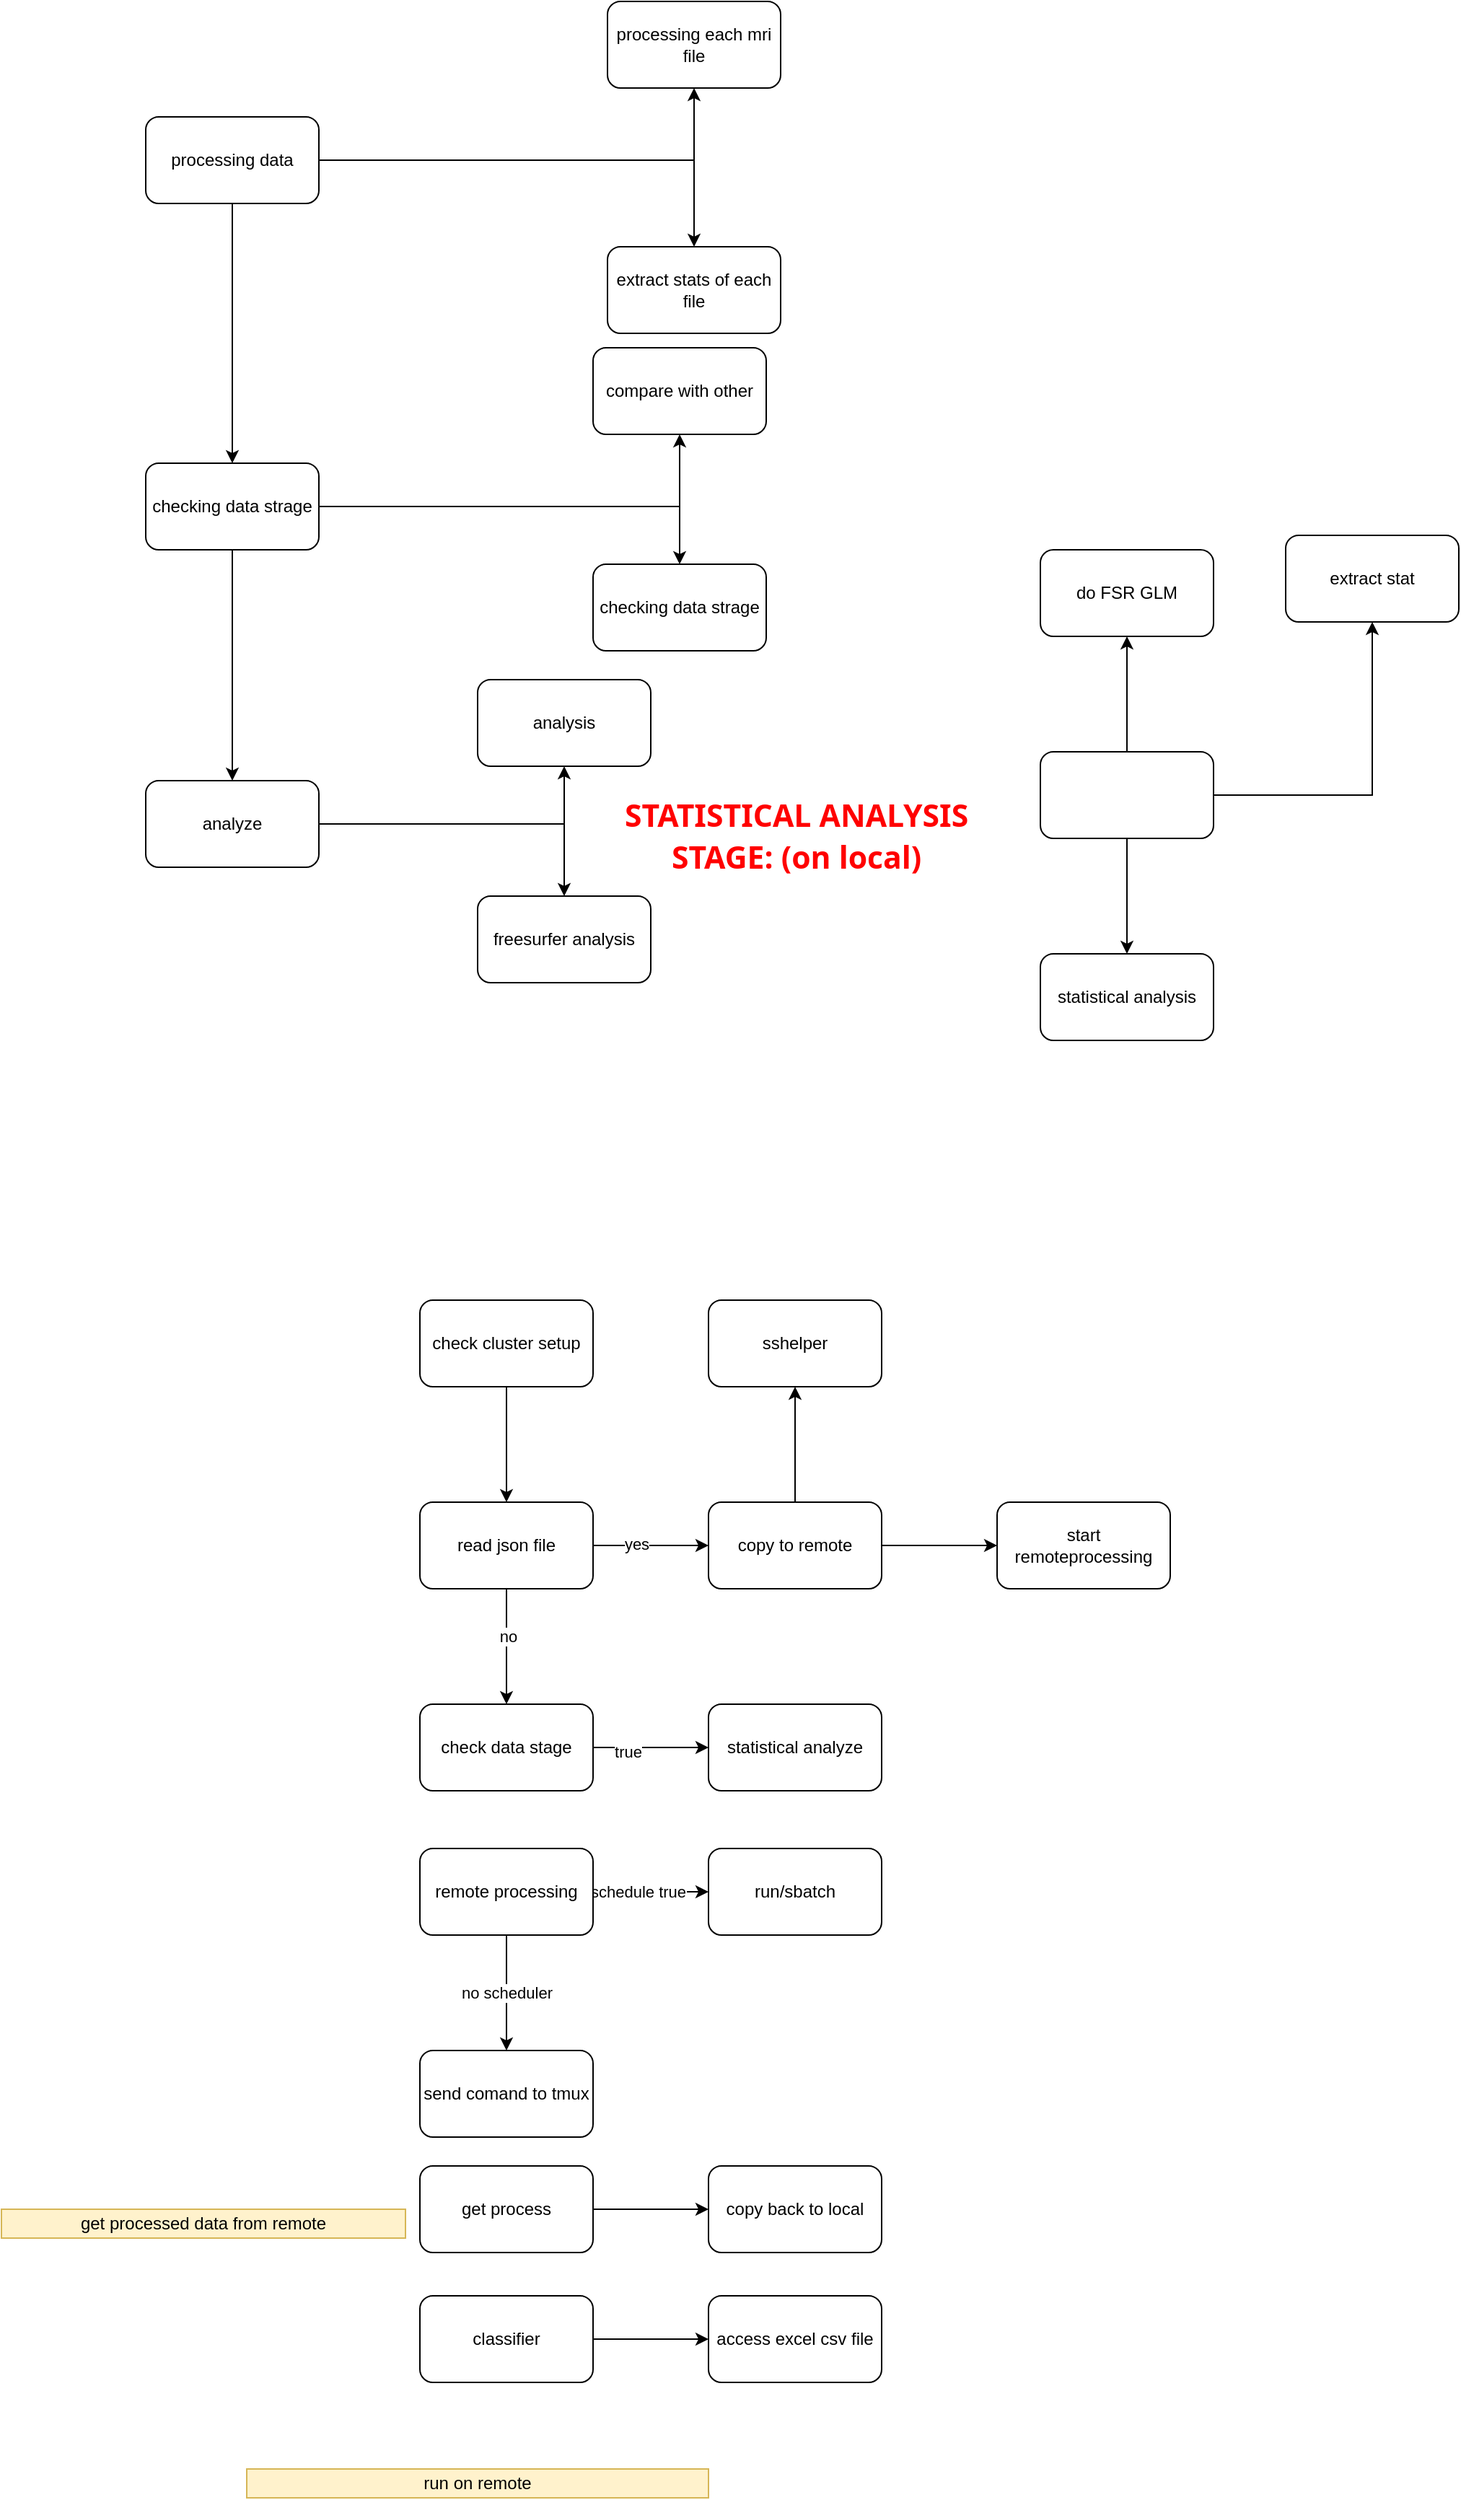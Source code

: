 <mxfile version="13.2.4" type="device"><diagram id="C5RBs43oDa-KdzZeNtuy" name="Page-1"><mxGraphModel dx="902" dy="1872" grid="1" gridSize="10" guides="1" tooltips="1" connect="1" arrows="1" fold="1" page="1" pageScale="1" pageWidth="827" pageHeight="1169" math="0" shadow="0"><root><mxCell id="WIyWlLk6GJQsqaUBKTNV-0"/><mxCell id="WIyWlLk6GJQsqaUBKTNV-1" parent="WIyWlLk6GJQsqaUBKTNV-0"/><mxCell id="tA2MRfNbjuCowzTGuJIH-2" value="" style="edgeStyle=orthogonalEdgeStyle;rounded=0;orthogonalLoop=1;jettySize=auto;html=1;" edge="1" parent="WIyWlLk6GJQsqaUBKTNV-1" source="tA2MRfNbjuCowzTGuJIH-0" target="tA2MRfNbjuCowzTGuJIH-1"><mxGeometry relative="1" as="geometry"/></mxCell><mxCell id="tA2MRfNbjuCowzTGuJIH-6" value="" style="edgeStyle=orthogonalEdgeStyle;rounded=0;orthogonalLoop=1;jettySize=auto;html=1;" edge="1" parent="WIyWlLk6GJQsqaUBKTNV-1" source="tA2MRfNbjuCowzTGuJIH-0" target="tA2MRfNbjuCowzTGuJIH-5"><mxGeometry relative="1" as="geometry"/></mxCell><mxCell id="tA2MRfNbjuCowzTGuJIH-8" value="" style="edgeStyle=orthogonalEdgeStyle;rounded=0;orthogonalLoop=1;jettySize=auto;html=1;" edge="1" parent="WIyWlLk6GJQsqaUBKTNV-1" source="tA2MRfNbjuCowzTGuJIH-0" target="tA2MRfNbjuCowzTGuJIH-7"><mxGeometry relative="1" as="geometry"/></mxCell><mxCell id="tA2MRfNbjuCowzTGuJIH-0" value="processing data&lt;br&gt;" style="rounded=1;whiteSpace=wrap;html=1;" vertex="1" parent="WIyWlLk6GJQsqaUBKTNV-1"><mxGeometry x="160" y="-110" width="120" height="60" as="geometry"/></mxCell><mxCell id="tA2MRfNbjuCowzTGuJIH-7" value="extract stats of each file" style="rounded=1;whiteSpace=wrap;html=1;" vertex="1" parent="WIyWlLk6GJQsqaUBKTNV-1"><mxGeometry x="480" y="-20" width="120" height="60" as="geometry"/></mxCell><mxCell id="tA2MRfNbjuCowzTGuJIH-5" value="processing each mri file&lt;br&gt;" style="rounded=1;whiteSpace=wrap;html=1;" vertex="1" parent="WIyWlLk6GJQsqaUBKTNV-1"><mxGeometry x="480" y="-190" width="120" height="60" as="geometry"/></mxCell><mxCell id="tA2MRfNbjuCowzTGuJIH-4" value="" style="edgeStyle=orthogonalEdgeStyle;rounded=0;orthogonalLoop=1;jettySize=auto;html=1;" edge="1" parent="WIyWlLk6GJQsqaUBKTNV-1" source="tA2MRfNbjuCowzTGuJIH-1" target="tA2MRfNbjuCowzTGuJIH-3"><mxGeometry relative="1" as="geometry"/></mxCell><mxCell id="tA2MRfNbjuCowzTGuJIH-10" value="" style="edgeStyle=orthogonalEdgeStyle;rounded=0;orthogonalLoop=1;jettySize=auto;html=1;" edge="1" parent="WIyWlLk6GJQsqaUBKTNV-1" source="tA2MRfNbjuCowzTGuJIH-1" target="tA2MRfNbjuCowzTGuJIH-9"><mxGeometry relative="1" as="geometry"/></mxCell><mxCell id="tA2MRfNbjuCowzTGuJIH-12" value="" style="edgeStyle=orthogonalEdgeStyle;rounded=0;orthogonalLoop=1;jettySize=auto;html=1;" edge="1" parent="WIyWlLk6GJQsqaUBKTNV-1" source="tA2MRfNbjuCowzTGuJIH-1" target="tA2MRfNbjuCowzTGuJIH-11"><mxGeometry relative="1" as="geometry"/></mxCell><mxCell id="tA2MRfNbjuCowzTGuJIH-1" value="checking data strage&lt;br&gt;" style="rounded=1;whiteSpace=wrap;html=1;" vertex="1" parent="WIyWlLk6GJQsqaUBKTNV-1"><mxGeometry x="160" y="130" width="120" height="60" as="geometry"/></mxCell><mxCell id="tA2MRfNbjuCowzTGuJIH-11" value="checking data strage&lt;br&gt;" style="rounded=1;whiteSpace=wrap;html=1;" vertex="1" parent="WIyWlLk6GJQsqaUBKTNV-1"><mxGeometry x="470" y="200" width="120" height="60" as="geometry"/></mxCell><mxCell id="tA2MRfNbjuCowzTGuJIH-9" value="compare with other" style="rounded=1;whiteSpace=wrap;html=1;" vertex="1" parent="WIyWlLk6GJQsqaUBKTNV-1"><mxGeometry x="470" y="50" width="120" height="60" as="geometry"/></mxCell><mxCell id="tA2MRfNbjuCowzTGuJIH-14" value="" style="edgeStyle=orthogonalEdgeStyle;rounded=0;orthogonalLoop=1;jettySize=auto;html=1;" edge="1" parent="WIyWlLk6GJQsqaUBKTNV-1" source="tA2MRfNbjuCowzTGuJIH-3" target="tA2MRfNbjuCowzTGuJIH-13"><mxGeometry relative="1" as="geometry"/></mxCell><mxCell id="tA2MRfNbjuCowzTGuJIH-16" value="" style="edgeStyle=orthogonalEdgeStyle;rounded=0;orthogonalLoop=1;jettySize=auto;html=1;" edge="1" parent="WIyWlLk6GJQsqaUBKTNV-1" source="tA2MRfNbjuCowzTGuJIH-3" target="tA2MRfNbjuCowzTGuJIH-15"><mxGeometry relative="1" as="geometry"/></mxCell><mxCell id="tA2MRfNbjuCowzTGuJIH-3" value="analyze" style="rounded=1;whiteSpace=wrap;html=1;" vertex="1" parent="WIyWlLk6GJQsqaUBKTNV-1"><mxGeometry x="160" y="350" width="120" height="60" as="geometry"/></mxCell><mxCell id="tA2MRfNbjuCowzTGuJIH-15" value="freesurfer analysis" style="rounded=1;whiteSpace=wrap;html=1;" vertex="1" parent="WIyWlLk6GJQsqaUBKTNV-1"><mxGeometry x="390" y="430" width="120" height="60" as="geometry"/></mxCell><mxCell id="tA2MRfNbjuCowzTGuJIH-13" value="analysis" style="rounded=1;whiteSpace=wrap;html=1;" vertex="1" parent="WIyWlLk6GJQsqaUBKTNV-1"><mxGeometry x="390" y="280" width="120" height="60" as="geometry"/></mxCell><mxCell id="tA2MRfNbjuCowzTGuJIH-19" value="" style="edgeStyle=orthogonalEdgeStyle;rounded=0;orthogonalLoop=1;jettySize=auto;html=1;" edge="1" parent="WIyWlLk6GJQsqaUBKTNV-1" source="tA2MRfNbjuCowzTGuJIH-17" target="tA2MRfNbjuCowzTGuJIH-18"><mxGeometry relative="1" as="geometry"/></mxCell><mxCell id="tA2MRfNbjuCowzTGuJIH-17" value="check cluster setup" style="rounded=1;whiteSpace=wrap;html=1;" vertex="1" parent="WIyWlLk6GJQsqaUBKTNV-1"><mxGeometry x="350" y="710" width="120" height="60" as="geometry"/></mxCell><mxCell id="tA2MRfNbjuCowzTGuJIH-21" value="" style="edgeStyle=orthogonalEdgeStyle;rounded=0;orthogonalLoop=1;jettySize=auto;html=1;" edge="1" parent="WIyWlLk6GJQsqaUBKTNV-1" source="tA2MRfNbjuCowzTGuJIH-18" target="tA2MRfNbjuCowzTGuJIH-20"><mxGeometry relative="1" as="geometry"/></mxCell><mxCell id="tA2MRfNbjuCowzTGuJIH-27" value="yes" style="edgeLabel;html=1;align=center;verticalAlign=middle;resizable=0;points=[];" vertex="1" connectable="0" parent="tA2MRfNbjuCowzTGuJIH-21"><mxGeometry x="-0.25" y="1" relative="1" as="geometry"><mxPoint as="offset"/></mxGeometry></mxCell><mxCell id="tA2MRfNbjuCowzTGuJIH-25" value="" style="edgeStyle=orthogonalEdgeStyle;rounded=0;orthogonalLoop=1;jettySize=auto;html=1;" edge="1" parent="WIyWlLk6GJQsqaUBKTNV-1" source="tA2MRfNbjuCowzTGuJIH-18" target="tA2MRfNbjuCowzTGuJIH-24"><mxGeometry relative="1" as="geometry"/></mxCell><mxCell id="tA2MRfNbjuCowzTGuJIH-26" value="no" style="edgeLabel;html=1;align=center;verticalAlign=middle;resizable=0;points=[];" vertex="1" connectable="0" parent="tA2MRfNbjuCowzTGuJIH-25"><mxGeometry x="-0.175" y="1" relative="1" as="geometry"><mxPoint as="offset"/></mxGeometry></mxCell><mxCell id="tA2MRfNbjuCowzTGuJIH-18" value="read json file" style="rounded=1;whiteSpace=wrap;html=1;" vertex="1" parent="WIyWlLk6GJQsqaUBKTNV-1"><mxGeometry x="350" y="850" width="120" height="60" as="geometry"/></mxCell><mxCell id="tA2MRfNbjuCowzTGuJIH-29" value="" style="edgeStyle=orthogonalEdgeStyle;rounded=0;orthogonalLoop=1;jettySize=auto;html=1;" edge="1" parent="WIyWlLk6GJQsqaUBKTNV-1" source="tA2MRfNbjuCowzTGuJIH-24" target="tA2MRfNbjuCowzTGuJIH-28"><mxGeometry relative="1" as="geometry"/></mxCell><mxCell id="tA2MRfNbjuCowzTGuJIH-30" value="true" style="edgeLabel;html=1;align=center;verticalAlign=middle;resizable=0;points=[];" vertex="1" connectable="0" parent="tA2MRfNbjuCowzTGuJIH-29"><mxGeometry x="-0.4" y="-3" relative="1" as="geometry"><mxPoint as="offset"/></mxGeometry></mxCell><mxCell id="tA2MRfNbjuCowzTGuJIH-24" value="check data stage" style="rounded=1;whiteSpace=wrap;html=1;" vertex="1" parent="WIyWlLk6GJQsqaUBKTNV-1"><mxGeometry x="350" y="990" width="120" height="60" as="geometry"/></mxCell><mxCell id="tA2MRfNbjuCowzTGuJIH-28" value="statistical analyze" style="rounded=1;whiteSpace=wrap;html=1;" vertex="1" parent="WIyWlLk6GJQsqaUBKTNV-1"><mxGeometry x="550" y="990" width="120" height="60" as="geometry"/></mxCell><mxCell id="tA2MRfNbjuCowzTGuJIH-23" value="" style="edgeStyle=orthogonalEdgeStyle;rounded=0;orthogonalLoop=1;jettySize=auto;html=1;" edge="1" parent="WIyWlLk6GJQsqaUBKTNV-1" source="tA2MRfNbjuCowzTGuJIH-20" target="tA2MRfNbjuCowzTGuJIH-22"><mxGeometry relative="1" as="geometry"/></mxCell><mxCell id="tA2MRfNbjuCowzTGuJIH-32" value="" style="edgeStyle=orthogonalEdgeStyle;rounded=0;orthogonalLoop=1;jettySize=auto;html=1;" edge="1" parent="WIyWlLk6GJQsqaUBKTNV-1" source="tA2MRfNbjuCowzTGuJIH-20" target="tA2MRfNbjuCowzTGuJIH-31"><mxGeometry relative="1" as="geometry"/></mxCell><mxCell id="tA2MRfNbjuCowzTGuJIH-20" value="copy to remote" style="rounded=1;whiteSpace=wrap;html=1;" vertex="1" parent="WIyWlLk6GJQsqaUBKTNV-1"><mxGeometry x="550" y="850" width="120" height="60" as="geometry"/></mxCell><mxCell id="tA2MRfNbjuCowzTGuJIH-31" value="sshelper" style="rounded=1;whiteSpace=wrap;html=1;" vertex="1" parent="WIyWlLk6GJQsqaUBKTNV-1"><mxGeometry x="550" y="710" width="120" height="60" as="geometry"/></mxCell><mxCell id="tA2MRfNbjuCowzTGuJIH-22" value="start remoteprocessing" style="rounded=1;whiteSpace=wrap;html=1;" vertex="1" parent="WIyWlLk6GJQsqaUBKTNV-1"><mxGeometry x="750" y="850" width="120" height="60" as="geometry"/></mxCell><mxCell id="tA2MRfNbjuCowzTGuJIH-35" value="" style="edgeStyle=orthogonalEdgeStyle;rounded=0;orthogonalLoop=1;jettySize=auto;html=1;" edge="1" parent="WIyWlLk6GJQsqaUBKTNV-1" source="tA2MRfNbjuCowzTGuJIH-33" target="tA2MRfNbjuCowzTGuJIH-34"><mxGeometry relative="1" as="geometry"/></mxCell><mxCell id="tA2MRfNbjuCowzTGuJIH-36" value="schedule true" style="edgeLabel;html=1;align=center;verticalAlign=middle;resizable=0;points=[];" vertex="1" connectable="0" parent="tA2MRfNbjuCowzTGuJIH-35"><mxGeometry x="-0.225" relative="1" as="geometry"><mxPoint as="offset"/></mxGeometry></mxCell><mxCell id="tA2MRfNbjuCowzTGuJIH-38" value="no scheduler" style="edgeStyle=orthogonalEdgeStyle;rounded=0;orthogonalLoop=1;jettySize=auto;html=1;" edge="1" parent="WIyWlLk6GJQsqaUBKTNV-1" source="tA2MRfNbjuCowzTGuJIH-33" target="tA2MRfNbjuCowzTGuJIH-37"><mxGeometry relative="1" as="geometry"/></mxCell><mxCell id="tA2MRfNbjuCowzTGuJIH-33" value="remote processing" style="rounded=1;whiteSpace=wrap;html=1;" vertex="1" parent="WIyWlLk6GJQsqaUBKTNV-1"><mxGeometry x="350" y="1090" width="120" height="60" as="geometry"/></mxCell><mxCell id="tA2MRfNbjuCowzTGuJIH-37" value="send comand to tmux" style="rounded=1;whiteSpace=wrap;html=1;" vertex="1" parent="WIyWlLk6GJQsqaUBKTNV-1"><mxGeometry x="350" y="1230" width="120" height="60" as="geometry"/></mxCell><mxCell id="tA2MRfNbjuCowzTGuJIH-34" value="run/sbatch" style="rounded=1;whiteSpace=wrap;html=1;" vertex="1" parent="WIyWlLk6GJQsqaUBKTNV-1"><mxGeometry x="550" y="1090" width="120" height="60" as="geometry"/></mxCell><mxCell id="tA2MRfNbjuCowzTGuJIH-43" value="" style="edgeStyle=orthogonalEdgeStyle;rounded=0;orthogonalLoop=1;jettySize=auto;html=1;" edge="1" parent="WIyWlLk6GJQsqaUBKTNV-1" source="tA2MRfNbjuCowzTGuJIH-40" target="tA2MRfNbjuCowzTGuJIH-42"><mxGeometry relative="1" as="geometry"/></mxCell><mxCell id="tA2MRfNbjuCowzTGuJIH-40" value="get process" style="rounded=1;whiteSpace=wrap;html=1;" vertex="1" parent="WIyWlLk6GJQsqaUBKTNV-1"><mxGeometry x="350" y="1310" width="120" height="60" as="geometry"/></mxCell><mxCell id="tA2MRfNbjuCowzTGuJIH-42" value="copy back to local" style="rounded=1;whiteSpace=wrap;html=1;" vertex="1" parent="WIyWlLk6GJQsqaUBKTNV-1"><mxGeometry x="550" y="1310" width="120" height="60" as="geometry"/></mxCell><mxCell id="tA2MRfNbjuCowzTGuJIH-41" value="get processed data from remote" style="text;html=1;strokeColor=#d6b656;fillColor=#fff2cc;align=center;verticalAlign=middle;whiteSpace=wrap;rounded=0;" vertex="1" parent="WIyWlLk6GJQsqaUBKTNV-1"><mxGeometry x="60" y="1340" width="280" height="20" as="geometry"/></mxCell><mxCell id="tA2MRfNbjuCowzTGuJIH-46" value="" style="edgeStyle=orthogonalEdgeStyle;rounded=0;orthogonalLoop=1;jettySize=auto;html=1;" edge="1" parent="WIyWlLk6GJQsqaUBKTNV-1" source="tA2MRfNbjuCowzTGuJIH-44" target="tA2MRfNbjuCowzTGuJIH-45"><mxGeometry relative="1" as="geometry"/></mxCell><mxCell id="tA2MRfNbjuCowzTGuJIH-44" value="classifier" style="rounded=1;whiteSpace=wrap;html=1;" vertex="1" parent="WIyWlLk6GJQsqaUBKTNV-1"><mxGeometry x="350" y="1400" width="120" height="60" as="geometry"/></mxCell><mxCell id="tA2MRfNbjuCowzTGuJIH-45" value="access excel csv file" style="rounded=1;whiteSpace=wrap;html=1;" vertex="1" parent="WIyWlLk6GJQsqaUBKTNV-1"><mxGeometry x="550" y="1400" width="120" height="60" as="geometry"/></mxCell><mxCell id="tA2MRfNbjuCowzTGuJIH-47" value="run on remote" style="text;html=1;strokeColor=#d6b656;fillColor=#fff2cc;align=center;verticalAlign=middle;whiteSpace=wrap;rounded=0;" vertex="1" parent="WIyWlLk6GJQsqaUBKTNV-1"><mxGeometry x="230" y="1520" width="320" height="20" as="geometry"/></mxCell><mxCell id="tA2MRfNbjuCowzTGuJIH-52" value="" style="edgeStyle=orthogonalEdgeStyle;rounded=0;orthogonalLoop=1;jettySize=auto;html=1;" edge="1" parent="WIyWlLk6GJQsqaUBKTNV-1" source="tA2MRfNbjuCowzTGuJIH-48" target="tA2MRfNbjuCowzTGuJIH-51"><mxGeometry relative="1" as="geometry"/></mxCell><mxCell id="tA2MRfNbjuCowzTGuJIH-54" value="" style="edgeStyle=orthogonalEdgeStyle;rounded=0;orthogonalLoop=1;jettySize=auto;html=1;" edge="1" parent="WIyWlLk6GJQsqaUBKTNV-1" source="tA2MRfNbjuCowzTGuJIH-48" target="tA2MRfNbjuCowzTGuJIH-53"><mxGeometry relative="1" as="geometry"/></mxCell><mxCell id="tA2MRfNbjuCowzTGuJIH-56" value="" style="edgeStyle=orthogonalEdgeStyle;rounded=0;orthogonalLoop=1;jettySize=auto;html=1;" edge="1" parent="WIyWlLk6GJQsqaUBKTNV-1" source="tA2MRfNbjuCowzTGuJIH-48" target="tA2MRfNbjuCowzTGuJIH-55"><mxGeometry relative="1" as="geometry"/></mxCell><mxCell id="tA2MRfNbjuCowzTGuJIH-48" value="" style="rounded=1;whiteSpace=wrap;html=1;" vertex="1" parent="WIyWlLk6GJQsqaUBKTNV-1"><mxGeometry x="780" y="330" width="120" height="60" as="geometry"/></mxCell><mxCell id="tA2MRfNbjuCowzTGuJIH-55" value="do FSR GLM" style="rounded=1;whiteSpace=wrap;html=1;" vertex="1" parent="WIyWlLk6GJQsqaUBKTNV-1"><mxGeometry x="780" y="190" width="120" height="60" as="geometry"/></mxCell><mxCell id="tA2MRfNbjuCowzTGuJIH-53" value="statistical analysis" style="rounded=1;whiteSpace=wrap;html=1;" vertex="1" parent="WIyWlLk6GJQsqaUBKTNV-1"><mxGeometry x="780" y="470" width="120" height="60" as="geometry"/></mxCell><mxCell id="tA2MRfNbjuCowzTGuJIH-51" value="extract stat" style="rounded=1;whiteSpace=wrap;html=1;" vertex="1" parent="WIyWlLk6GJQsqaUBKTNV-1"><mxGeometry x="950" y="180" width="120" height="60" as="geometry"/></mxCell><mxCell id="tA2MRfNbjuCowzTGuJIH-50" value="&lt;p class=&quot;MsoNormal&quot; align=&quot;center&quot; style=&quot;margin-bottom: 12.0pt ; text-align: center ; line-height: normal ; background: white&quot;&gt;&lt;b&gt;&lt;span style=&quot;font-size: 16.0pt ; font-family: &amp;quot;segoe ui&amp;quot; , sans-serif ; color: red&quot;&gt;STATISTICAL ANALYSIS&#10;STAGE: (on local)&lt;/span&gt;&lt;/b&gt;&lt;/p&gt;" style="text;whiteSpace=wrap;html=1;" vertex="1" parent="WIyWlLk6GJQsqaUBKTNV-1"><mxGeometry x="490" y="340" width="270" height="90" as="geometry"/></mxCell></root></mxGraphModel></diagram></mxfile>
